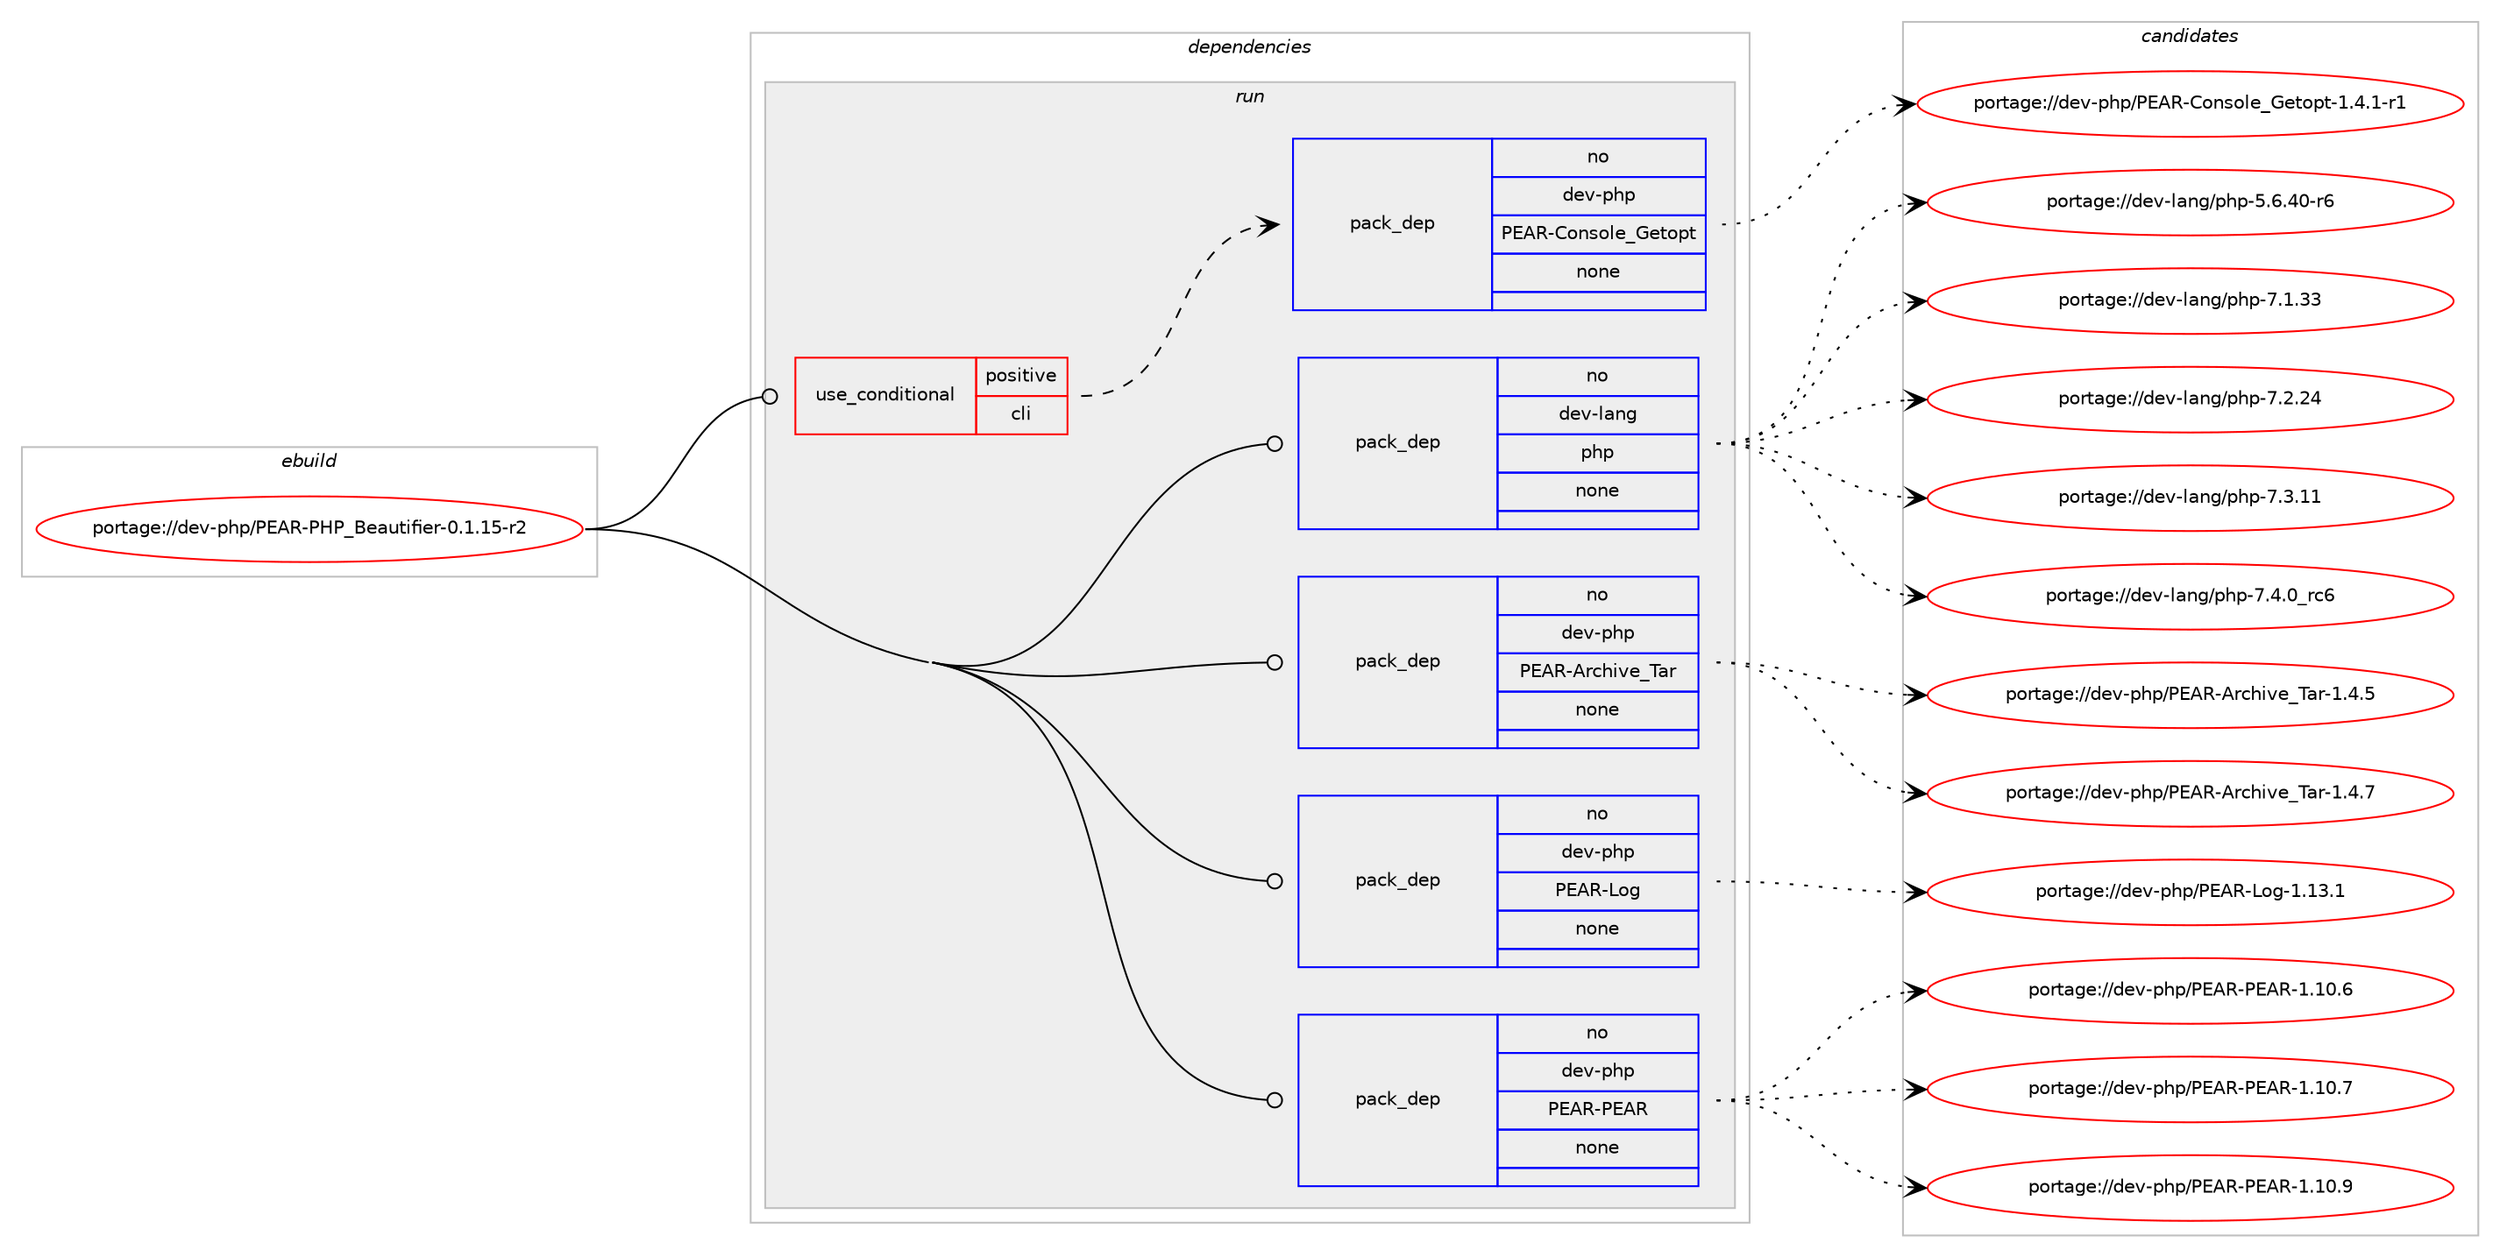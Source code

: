 digraph prolog {

# *************
# Graph options
# *************

newrank=true;
concentrate=true;
compound=true;
graph [rankdir=LR,fontname=Helvetica,fontsize=10,ranksep=1.5];#, ranksep=2.5, nodesep=0.2];
edge  [arrowhead=vee];
node  [fontname=Helvetica,fontsize=10];

# **********
# The ebuild
# **********

subgraph cluster_leftcol {
color=gray;
rank=same;
label=<<i>ebuild</i>>;
id [label="portage://dev-php/PEAR-PHP_Beautifier-0.1.15-r2", color=red, width=4, href="../dev-php/PEAR-PHP_Beautifier-0.1.15-r2.svg"];
}

# ****************
# The dependencies
# ****************

subgraph cluster_midcol {
color=gray;
label=<<i>dependencies</i>>;
subgraph cluster_compile {
fillcolor="#eeeeee";
style=filled;
label=<<i>compile</i>>;
}
subgraph cluster_compileandrun {
fillcolor="#eeeeee";
style=filled;
label=<<i>compile and run</i>>;
}
subgraph cluster_run {
fillcolor="#eeeeee";
style=filled;
label=<<i>run</i>>;
subgraph cond23998 {
dependency124223 [label=<<TABLE BORDER="0" CELLBORDER="1" CELLSPACING="0" CELLPADDING="4"><TR><TD ROWSPAN="3" CELLPADDING="10">use_conditional</TD></TR><TR><TD>positive</TD></TR><TR><TD>cli</TD></TR></TABLE>>, shape=none, color=red];
subgraph pack97024 {
dependency124224 [label=<<TABLE BORDER="0" CELLBORDER="1" CELLSPACING="0" CELLPADDING="4" WIDTH="220"><TR><TD ROWSPAN="6" CELLPADDING="30">pack_dep</TD></TR><TR><TD WIDTH="110">no</TD></TR><TR><TD>dev-php</TD></TR><TR><TD>PEAR-Console_Getopt</TD></TR><TR><TD>none</TD></TR><TR><TD></TD></TR></TABLE>>, shape=none, color=blue];
}
dependency124223:e -> dependency124224:w [weight=20,style="dashed",arrowhead="vee"];
}
id:e -> dependency124223:w [weight=20,style="solid",arrowhead="odot"];
subgraph pack97025 {
dependency124225 [label=<<TABLE BORDER="0" CELLBORDER="1" CELLSPACING="0" CELLPADDING="4" WIDTH="220"><TR><TD ROWSPAN="6" CELLPADDING="30">pack_dep</TD></TR><TR><TD WIDTH="110">no</TD></TR><TR><TD>dev-lang</TD></TR><TR><TD>php</TD></TR><TR><TD>none</TD></TR><TR><TD></TD></TR></TABLE>>, shape=none, color=blue];
}
id:e -> dependency124225:w [weight=20,style="solid",arrowhead="odot"];
subgraph pack97026 {
dependency124226 [label=<<TABLE BORDER="0" CELLBORDER="1" CELLSPACING="0" CELLPADDING="4" WIDTH="220"><TR><TD ROWSPAN="6" CELLPADDING="30">pack_dep</TD></TR><TR><TD WIDTH="110">no</TD></TR><TR><TD>dev-php</TD></TR><TR><TD>PEAR-Archive_Tar</TD></TR><TR><TD>none</TD></TR><TR><TD></TD></TR></TABLE>>, shape=none, color=blue];
}
id:e -> dependency124226:w [weight=20,style="solid",arrowhead="odot"];
subgraph pack97027 {
dependency124227 [label=<<TABLE BORDER="0" CELLBORDER="1" CELLSPACING="0" CELLPADDING="4" WIDTH="220"><TR><TD ROWSPAN="6" CELLPADDING="30">pack_dep</TD></TR><TR><TD WIDTH="110">no</TD></TR><TR><TD>dev-php</TD></TR><TR><TD>PEAR-Log</TD></TR><TR><TD>none</TD></TR><TR><TD></TD></TR></TABLE>>, shape=none, color=blue];
}
id:e -> dependency124227:w [weight=20,style="solid",arrowhead="odot"];
subgraph pack97028 {
dependency124228 [label=<<TABLE BORDER="0" CELLBORDER="1" CELLSPACING="0" CELLPADDING="4" WIDTH="220"><TR><TD ROWSPAN="6" CELLPADDING="30">pack_dep</TD></TR><TR><TD WIDTH="110">no</TD></TR><TR><TD>dev-php</TD></TR><TR><TD>PEAR-PEAR</TD></TR><TR><TD>none</TD></TR><TR><TD></TD></TR></TABLE>>, shape=none, color=blue];
}
id:e -> dependency124228:w [weight=20,style="solid",arrowhead="odot"];
}
}

# **************
# The candidates
# **************

subgraph cluster_choices {
rank=same;
color=gray;
label=<<i>candidates</i>>;

subgraph choice97024 {
color=black;
nodesep=1;
choiceportage100101118451121041124780696582456711111011511110810195711011161111121164549465246494511449 [label="portage://dev-php/PEAR-Console_Getopt-1.4.1-r1", color=red, width=4,href="../dev-php/PEAR-Console_Getopt-1.4.1-r1.svg"];
dependency124224:e -> choiceportage100101118451121041124780696582456711111011511110810195711011161111121164549465246494511449:w [style=dotted,weight="100"];
}
subgraph choice97025 {
color=black;
nodesep=1;
choiceportage100101118451089711010347112104112455346544652484511454 [label="portage://dev-lang/php-5.6.40-r6", color=red, width=4,href="../dev-lang/php-5.6.40-r6.svg"];
choiceportage10010111845108971101034711210411245554649465151 [label="portage://dev-lang/php-7.1.33", color=red, width=4,href="../dev-lang/php-7.1.33.svg"];
choiceportage10010111845108971101034711210411245554650465052 [label="portage://dev-lang/php-7.2.24", color=red, width=4,href="../dev-lang/php-7.2.24.svg"];
choiceportage10010111845108971101034711210411245554651464949 [label="portage://dev-lang/php-7.3.11", color=red, width=4,href="../dev-lang/php-7.3.11.svg"];
choiceportage100101118451089711010347112104112455546524648951149954 [label="portage://dev-lang/php-7.4.0_rc6", color=red, width=4,href="../dev-lang/php-7.4.0_rc6.svg"];
dependency124225:e -> choiceportage100101118451089711010347112104112455346544652484511454:w [style=dotted,weight="100"];
dependency124225:e -> choiceportage10010111845108971101034711210411245554649465151:w [style=dotted,weight="100"];
dependency124225:e -> choiceportage10010111845108971101034711210411245554650465052:w [style=dotted,weight="100"];
dependency124225:e -> choiceportage10010111845108971101034711210411245554651464949:w [style=dotted,weight="100"];
dependency124225:e -> choiceportage100101118451089711010347112104112455546524648951149954:w [style=dotted,weight="100"];
}
subgraph choice97026 {
color=black;
nodesep=1;
choiceportage100101118451121041124780696582456511499104105118101958497114454946524653 [label="portage://dev-php/PEAR-Archive_Tar-1.4.5", color=red, width=4,href="../dev-php/PEAR-Archive_Tar-1.4.5.svg"];
choiceportage100101118451121041124780696582456511499104105118101958497114454946524655 [label="portage://dev-php/PEAR-Archive_Tar-1.4.7", color=red, width=4,href="../dev-php/PEAR-Archive_Tar-1.4.7.svg"];
dependency124226:e -> choiceportage100101118451121041124780696582456511499104105118101958497114454946524653:w [style=dotted,weight="100"];
dependency124226:e -> choiceportage100101118451121041124780696582456511499104105118101958497114454946524655:w [style=dotted,weight="100"];
}
subgraph choice97027 {
color=black;
nodesep=1;
choiceportage100101118451121041124780696582457611110345494649514649 [label="portage://dev-php/PEAR-Log-1.13.1", color=red, width=4,href="../dev-php/PEAR-Log-1.13.1.svg"];
dependency124227:e -> choiceportage100101118451121041124780696582457611110345494649514649:w [style=dotted,weight="100"];
}
subgraph choice97028 {
color=black;
nodesep=1;
choiceportage100101118451121041124780696582458069658245494649484654 [label="portage://dev-php/PEAR-PEAR-1.10.6", color=red, width=4,href="../dev-php/PEAR-PEAR-1.10.6.svg"];
choiceportage100101118451121041124780696582458069658245494649484655 [label="portage://dev-php/PEAR-PEAR-1.10.7", color=red, width=4,href="../dev-php/PEAR-PEAR-1.10.7.svg"];
choiceportage100101118451121041124780696582458069658245494649484657 [label="portage://dev-php/PEAR-PEAR-1.10.9", color=red, width=4,href="../dev-php/PEAR-PEAR-1.10.9.svg"];
dependency124228:e -> choiceportage100101118451121041124780696582458069658245494649484654:w [style=dotted,weight="100"];
dependency124228:e -> choiceportage100101118451121041124780696582458069658245494649484655:w [style=dotted,weight="100"];
dependency124228:e -> choiceportage100101118451121041124780696582458069658245494649484657:w [style=dotted,weight="100"];
}
}

}
